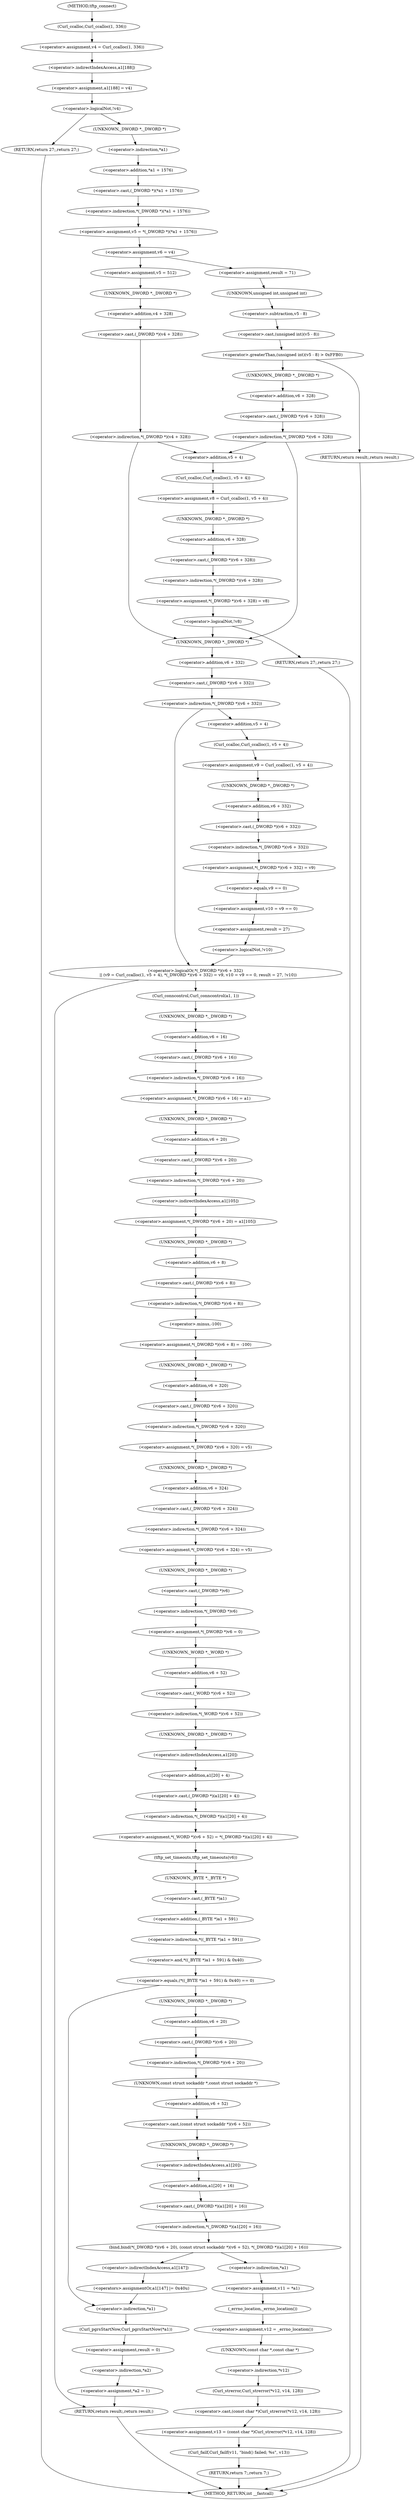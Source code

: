 digraph tftp_connect {  
"1000127" [label = "(<operator>.assignment,v4 = Curl_ccalloc(1, 336))" ]
"1000129" [label = "(Curl_ccalloc,Curl_ccalloc(1, 336))" ]
"1000132" [label = "(<operator>.assignment,a1[188] = v4)" ]
"1000133" [label = "(<operator>.indirectIndexAccess,a1[188])" ]
"1000138" [label = "(<operator>.logicalNot,!v4)" ]
"1000140" [label = "(RETURN,return 27;,return 27;)" ]
"1000142" [label = "(<operator>.assignment,v5 = *(_DWORD *)(*a1 + 1576))" ]
"1000144" [label = "(<operator>.indirection,*(_DWORD *)(*a1 + 1576))" ]
"1000145" [label = "(<operator>.cast,(_DWORD *)(*a1 + 1576))" ]
"1000146" [label = "(UNKNOWN,_DWORD *,_DWORD *)" ]
"1000147" [label = "(<operator>.addition,*a1 + 1576)" ]
"1000148" [label = "(<operator>.indirection,*a1)" ]
"1000151" [label = "(<operator>.assignment,v6 = v4)" ]
"1000157" [label = "(<operator>.assignment,result = 71)" ]
"1000161" [label = "(<operator>.greaterThan,(unsigned int)(v5 - 8) > 0xFFB0)" ]
"1000162" [label = "(<operator>.cast,(unsigned int)(v5 - 8))" ]
"1000163" [label = "(UNKNOWN,unsigned int,unsigned int)" ]
"1000164" [label = "(<operator>.subtraction,v5 - 8)" ]
"1000168" [label = "(RETURN,return result;,return result;)" ]
"1000171" [label = "(<operator>.indirection,*(_DWORD *)(v6 + 328))" ]
"1000172" [label = "(<operator>.cast,(_DWORD *)(v6 + 328))" ]
"1000173" [label = "(UNKNOWN,_DWORD *,_DWORD *)" ]
"1000174" [label = "(<operator>.addition,v6 + 328)" ]
"1000180" [label = "(<operator>.assignment,v5 = 512)" ]
"1000184" [label = "(<operator>.indirection,*(_DWORD *)(v4 + 328))" ]
"1000185" [label = "(<operator>.cast,(_DWORD *)(v4 + 328))" ]
"1000186" [label = "(UNKNOWN,_DWORD *,_DWORD *)" ]
"1000187" [label = "(<operator>.addition,v4 + 328)" ]
"1000191" [label = "(<operator>.assignment,v8 = Curl_ccalloc(1, v5 + 4))" ]
"1000193" [label = "(Curl_ccalloc,Curl_ccalloc(1, v5 + 4))" ]
"1000195" [label = "(<operator>.addition,v5 + 4)" ]
"1000198" [label = "(<operator>.assignment,*(_DWORD *)(v6 + 328) = v8)" ]
"1000199" [label = "(<operator>.indirection,*(_DWORD *)(v6 + 328))" ]
"1000200" [label = "(<operator>.cast,(_DWORD *)(v6 + 328))" ]
"1000201" [label = "(UNKNOWN,_DWORD *,_DWORD *)" ]
"1000202" [label = "(<operator>.addition,v6 + 328)" ]
"1000207" [label = "(<operator>.logicalNot,!v8)" ]
"1000209" [label = "(RETURN,return 27;,return 27;)" ]
"1000213" [label = "(<operator>.logicalOr,*(_DWORD *)(v6 + 332)\n    || (v9 = Curl_ccalloc(1, v5 + 4), *(_DWORD *)(v6 + 332) = v9, v10 = v9 == 0, result = 27, !v10))" ]
"1000214" [label = "(<operator>.indirection,*(_DWORD *)(v6 + 332))" ]
"1000215" [label = "(<operator>.cast,(_DWORD *)(v6 + 332))" ]
"1000216" [label = "(UNKNOWN,_DWORD *,_DWORD *)" ]
"1000217" [label = "(<operator>.addition,v6 + 332)" ]
"1000221" [label = "(<operator>.assignment,v9 = Curl_ccalloc(1, v5 + 4))" ]
"1000223" [label = "(Curl_ccalloc,Curl_ccalloc(1, v5 + 4))" ]
"1000225" [label = "(<operator>.addition,v5 + 4)" ]
"1000229" [label = "(<operator>.assignment,*(_DWORD *)(v6 + 332) = v9)" ]
"1000230" [label = "(<operator>.indirection,*(_DWORD *)(v6 + 332))" ]
"1000231" [label = "(<operator>.cast,(_DWORD *)(v6 + 332))" ]
"1000232" [label = "(UNKNOWN,_DWORD *,_DWORD *)" ]
"1000233" [label = "(<operator>.addition,v6 + 332)" ]
"1000238" [label = "(<operator>.assignment,v10 = v9 == 0)" ]
"1000240" [label = "(<operator>.equals,v9 == 0)" ]
"1000244" [label = "(<operator>.assignment,result = 27)" ]
"1000247" [label = "(<operator>.logicalNot,!v10)" ]
"1000250" [label = "(Curl_conncontrol,Curl_conncontrol(a1, 1))" ]
"1000253" [label = "(<operator>.assignment,*(_DWORD *)(v6 + 16) = a1)" ]
"1000254" [label = "(<operator>.indirection,*(_DWORD *)(v6 + 16))" ]
"1000255" [label = "(<operator>.cast,(_DWORD *)(v6 + 16))" ]
"1000256" [label = "(UNKNOWN,_DWORD *,_DWORD *)" ]
"1000257" [label = "(<operator>.addition,v6 + 16)" ]
"1000261" [label = "(<operator>.assignment,*(_DWORD *)(v6 + 20) = a1[105])" ]
"1000262" [label = "(<operator>.indirection,*(_DWORD *)(v6 + 20))" ]
"1000263" [label = "(<operator>.cast,(_DWORD *)(v6 + 20))" ]
"1000264" [label = "(UNKNOWN,_DWORD *,_DWORD *)" ]
"1000265" [label = "(<operator>.addition,v6 + 20)" ]
"1000268" [label = "(<operator>.indirectIndexAccess,a1[105])" ]
"1000271" [label = "(<operator>.assignment,*(_DWORD *)(v6 + 8) = -100)" ]
"1000272" [label = "(<operator>.indirection,*(_DWORD *)(v6 + 8))" ]
"1000273" [label = "(<operator>.cast,(_DWORD *)(v6 + 8))" ]
"1000274" [label = "(UNKNOWN,_DWORD *,_DWORD *)" ]
"1000275" [label = "(<operator>.addition,v6 + 8)" ]
"1000278" [label = "(<operator>.minus,-100)" ]
"1000280" [label = "(<operator>.assignment,*(_DWORD *)(v6 + 320) = v5)" ]
"1000281" [label = "(<operator>.indirection,*(_DWORD *)(v6 + 320))" ]
"1000282" [label = "(<operator>.cast,(_DWORD *)(v6 + 320))" ]
"1000283" [label = "(UNKNOWN,_DWORD *,_DWORD *)" ]
"1000284" [label = "(<operator>.addition,v6 + 320)" ]
"1000288" [label = "(<operator>.assignment,*(_DWORD *)(v6 + 324) = v5)" ]
"1000289" [label = "(<operator>.indirection,*(_DWORD *)(v6 + 324))" ]
"1000290" [label = "(<operator>.cast,(_DWORD *)(v6 + 324))" ]
"1000291" [label = "(UNKNOWN,_DWORD *,_DWORD *)" ]
"1000292" [label = "(<operator>.addition,v6 + 324)" ]
"1000296" [label = "(<operator>.assignment,*(_DWORD *)v6 = 0)" ]
"1000297" [label = "(<operator>.indirection,*(_DWORD *)v6)" ]
"1000298" [label = "(<operator>.cast,(_DWORD *)v6)" ]
"1000299" [label = "(UNKNOWN,_DWORD *,_DWORD *)" ]
"1000302" [label = "(<operator>.assignment,*(_WORD *)(v6 + 52) = *(_DWORD *)(a1[20] + 4))" ]
"1000303" [label = "(<operator>.indirection,*(_WORD *)(v6 + 52))" ]
"1000304" [label = "(<operator>.cast,(_WORD *)(v6 + 52))" ]
"1000305" [label = "(UNKNOWN,_WORD *,_WORD *)" ]
"1000306" [label = "(<operator>.addition,v6 + 52)" ]
"1000309" [label = "(<operator>.indirection,*(_DWORD *)(a1[20] + 4))" ]
"1000310" [label = "(<operator>.cast,(_DWORD *)(a1[20] + 4))" ]
"1000311" [label = "(UNKNOWN,_DWORD *,_DWORD *)" ]
"1000312" [label = "(<operator>.addition,a1[20] + 4)" ]
"1000313" [label = "(<operator>.indirectIndexAccess,a1[20])" ]
"1000317" [label = "(tftp_set_timeouts,tftp_set_timeouts(v6))" ]
"1000320" [label = "(<operator>.equals,(*((_BYTE *)a1 + 591) & 0x40) == 0)" ]
"1000321" [label = "(<operator>.and,*((_BYTE *)a1 + 591) & 0x40)" ]
"1000322" [label = "(<operator>.indirection,*((_BYTE *)a1 + 591))" ]
"1000323" [label = "(<operator>.addition,(_BYTE *)a1 + 591)" ]
"1000324" [label = "(<operator>.cast,(_BYTE *)a1)" ]
"1000325" [label = "(UNKNOWN,_BYTE *,_BYTE *)" ]
"1000332" [label = "(bind,bind(*(_DWORD *)(v6 + 20), (const struct sockaddr *)(v6 + 52), *(_DWORD *)(a1[20] + 16)))" ]
"1000333" [label = "(<operator>.indirection,*(_DWORD *)(v6 + 20))" ]
"1000334" [label = "(<operator>.cast,(_DWORD *)(v6 + 20))" ]
"1000335" [label = "(UNKNOWN,_DWORD *,_DWORD *)" ]
"1000336" [label = "(<operator>.addition,v6 + 20)" ]
"1000339" [label = "(<operator>.cast,(const struct sockaddr *)(v6 + 52))" ]
"1000340" [label = "(UNKNOWN,const struct sockaddr *,const struct sockaddr *)" ]
"1000341" [label = "(<operator>.addition,v6 + 52)" ]
"1000344" [label = "(<operator>.indirection,*(_DWORD *)(a1[20] + 16))" ]
"1000345" [label = "(<operator>.cast,(_DWORD *)(a1[20] + 16))" ]
"1000346" [label = "(UNKNOWN,_DWORD *,_DWORD *)" ]
"1000347" [label = "(<operator>.addition,a1[20] + 16)" ]
"1000348" [label = "(<operator>.indirectIndexAccess,a1[20])" ]
"1000353" [label = "(<operator>.assignment,v11 = *a1)" ]
"1000355" [label = "(<operator>.indirection,*a1)" ]
"1000357" [label = "(<operator>.assignment,v12 = _errno_location())" ]
"1000359" [label = "(_errno_location,_errno_location())" ]
"1000360" [label = "(<operator>.assignment,v13 = (const char *)Curl_strerror(*v12, v14, 128))" ]
"1000362" [label = "(<operator>.cast,(const char *)Curl_strerror(*v12, v14, 128))" ]
"1000363" [label = "(UNKNOWN,const char *,const char *)" ]
"1000364" [label = "(Curl_strerror,Curl_strerror(*v12, v14, 128))" ]
"1000365" [label = "(<operator>.indirection,*v12)" ]
"1000369" [label = "(Curl_failf,Curl_failf(v11, \"bind() failed; %s\", v13))" ]
"1000373" [label = "(RETURN,return 7;,return 7;)" ]
"1000375" [label = "(<operators>.assignmentOr,a1[147] |= 0x40u)" ]
"1000376" [label = "(<operator>.indirectIndexAccess,a1[147])" ]
"1000380" [label = "(Curl_pgrsStartNow,Curl_pgrsStartNow(*a1))" ]
"1000381" [label = "(<operator>.indirection,*a1)" ]
"1000383" [label = "(<operator>.assignment,result = 0)" ]
"1000386" [label = "(<operator>.assignment,*a2 = 1)" ]
"1000387" [label = "(<operator>.indirection,*a2)" ]
"1000390" [label = "(RETURN,return result;,return result;)" ]
"1000112" [label = "(METHOD,tftp_connect)" ]
"1000392" [label = "(METHOD_RETURN,int __fastcall)" ]
  "1000127" -> "1000133" 
  "1000129" -> "1000127" 
  "1000132" -> "1000138" 
  "1000133" -> "1000132" 
  "1000138" -> "1000140" 
  "1000138" -> "1000146" 
  "1000140" -> "1000392" 
  "1000142" -> "1000151" 
  "1000144" -> "1000142" 
  "1000145" -> "1000144" 
  "1000146" -> "1000148" 
  "1000147" -> "1000145" 
  "1000148" -> "1000147" 
  "1000151" -> "1000157" 
  "1000151" -> "1000180" 
  "1000157" -> "1000163" 
  "1000161" -> "1000173" 
  "1000161" -> "1000168" 
  "1000162" -> "1000161" 
  "1000163" -> "1000164" 
  "1000164" -> "1000162" 
  "1000168" -> "1000392" 
  "1000171" -> "1000216" 
  "1000171" -> "1000195" 
  "1000172" -> "1000171" 
  "1000173" -> "1000174" 
  "1000174" -> "1000172" 
  "1000180" -> "1000186" 
  "1000184" -> "1000216" 
  "1000184" -> "1000195" 
  "1000185" -> "1000184" 
  "1000186" -> "1000187" 
  "1000187" -> "1000185" 
  "1000191" -> "1000201" 
  "1000193" -> "1000191" 
  "1000195" -> "1000193" 
  "1000198" -> "1000207" 
  "1000199" -> "1000198" 
  "1000200" -> "1000199" 
  "1000201" -> "1000202" 
  "1000202" -> "1000200" 
  "1000207" -> "1000209" 
  "1000207" -> "1000216" 
  "1000209" -> "1000392" 
  "1000213" -> "1000250" 
  "1000213" -> "1000390" 
  "1000214" -> "1000213" 
  "1000214" -> "1000225" 
  "1000215" -> "1000214" 
  "1000216" -> "1000217" 
  "1000217" -> "1000215" 
  "1000221" -> "1000232" 
  "1000223" -> "1000221" 
  "1000225" -> "1000223" 
  "1000229" -> "1000240" 
  "1000230" -> "1000229" 
  "1000231" -> "1000230" 
  "1000232" -> "1000233" 
  "1000233" -> "1000231" 
  "1000238" -> "1000244" 
  "1000240" -> "1000238" 
  "1000244" -> "1000247" 
  "1000247" -> "1000213" 
  "1000250" -> "1000256" 
  "1000253" -> "1000264" 
  "1000254" -> "1000253" 
  "1000255" -> "1000254" 
  "1000256" -> "1000257" 
  "1000257" -> "1000255" 
  "1000261" -> "1000274" 
  "1000262" -> "1000268" 
  "1000263" -> "1000262" 
  "1000264" -> "1000265" 
  "1000265" -> "1000263" 
  "1000268" -> "1000261" 
  "1000271" -> "1000283" 
  "1000272" -> "1000278" 
  "1000273" -> "1000272" 
  "1000274" -> "1000275" 
  "1000275" -> "1000273" 
  "1000278" -> "1000271" 
  "1000280" -> "1000291" 
  "1000281" -> "1000280" 
  "1000282" -> "1000281" 
  "1000283" -> "1000284" 
  "1000284" -> "1000282" 
  "1000288" -> "1000299" 
  "1000289" -> "1000288" 
  "1000290" -> "1000289" 
  "1000291" -> "1000292" 
  "1000292" -> "1000290" 
  "1000296" -> "1000305" 
  "1000297" -> "1000296" 
  "1000298" -> "1000297" 
  "1000299" -> "1000298" 
  "1000302" -> "1000317" 
  "1000303" -> "1000311" 
  "1000304" -> "1000303" 
  "1000305" -> "1000306" 
  "1000306" -> "1000304" 
  "1000309" -> "1000302" 
  "1000310" -> "1000309" 
  "1000311" -> "1000313" 
  "1000312" -> "1000310" 
  "1000313" -> "1000312" 
  "1000317" -> "1000325" 
  "1000320" -> "1000335" 
  "1000320" -> "1000381" 
  "1000321" -> "1000320" 
  "1000322" -> "1000321" 
  "1000323" -> "1000322" 
  "1000324" -> "1000323" 
  "1000325" -> "1000324" 
  "1000332" -> "1000355" 
  "1000332" -> "1000376" 
  "1000333" -> "1000340" 
  "1000334" -> "1000333" 
  "1000335" -> "1000336" 
  "1000336" -> "1000334" 
  "1000339" -> "1000346" 
  "1000340" -> "1000341" 
  "1000341" -> "1000339" 
  "1000344" -> "1000332" 
  "1000345" -> "1000344" 
  "1000346" -> "1000348" 
  "1000347" -> "1000345" 
  "1000348" -> "1000347" 
  "1000353" -> "1000359" 
  "1000355" -> "1000353" 
  "1000357" -> "1000363" 
  "1000359" -> "1000357" 
  "1000360" -> "1000369" 
  "1000362" -> "1000360" 
  "1000363" -> "1000365" 
  "1000364" -> "1000362" 
  "1000365" -> "1000364" 
  "1000369" -> "1000373" 
  "1000373" -> "1000392" 
  "1000375" -> "1000381" 
  "1000376" -> "1000375" 
  "1000380" -> "1000383" 
  "1000381" -> "1000380" 
  "1000383" -> "1000387" 
  "1000386" -> "1000390" 
  "1000387" -> "1000386" 
  "1000390" -> "1000392" 
  "1000112" -> "1000129" 
}
